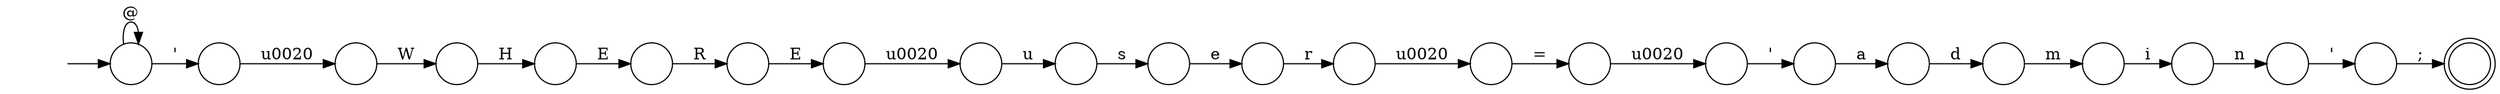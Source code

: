 digraph Automaton {
  rankdir = LR;
  0 [shape=circle,label=""];
  0 -> 4 [label="="]
  1 [shape=circle,label=""];
  1 -> 15 [label="\u0020"]
  2 [shape=circle,label=""];
  2 -> 12 [label="H"]
  3 [shape=circle,label=""];
  3 -> 19 [label="n"]
  4 [shape=circle,label=""];
  4 -> 20 [label="\u0020"]
  5 [shape=circle,label=""];
  5 -> 18 [label=";"]
  6 [shape=circle,label=""];
  6 -> 7 [label="m"]
  7 [shape=circle,label=""];
  7 -> 3 [label="i"]
  8 [shape=circle,label=""];
  8 -> 0 [label="\u0020"]
  9 [shape=circle,label=""];
  9 -> 1 [label="E"]
  10 [shape=circle,label=""];
  10 -> 21 [label="a"]
  11 [shape=circle,label=""];
  11 -> 2 [label="W"]
  12 [shape=circle,label=""];
  12 -> 14 [label="E"]
  13 [shape=circle,label=""];
  13 -> 8 [label="r"]
  14 [shape=circle,label=""];
  14 -> 9 [label="R"]
  15 [shape=circle,label=""];
  15 -> 16 [label="u"]
  16 [shape=circle,label=""];
  16 -> 17 [label="s"]
  17 [shape=circle,label=""];
  17 -> 13 [label="e"]
  18 [shape=doublecircle,label=""];
  19 [shape=circle,label=""];
  19 -> 5 [label="'"]
  20 [shape=circle,label=""];
  20 -> 10 [label="'"]
  21 [shape=circle,label=""];
  21 -> 6 [label="d"]
  22 [shape=circle,label=""];
  22 -> 11 [label="\u0020"]
  23 [shape=circle,label=""];
  initial [shape=plaintext,label=""];
  initial -> 23
  23 -> 23 [label="@"]
  23 -> 22 [label="'"]
}
